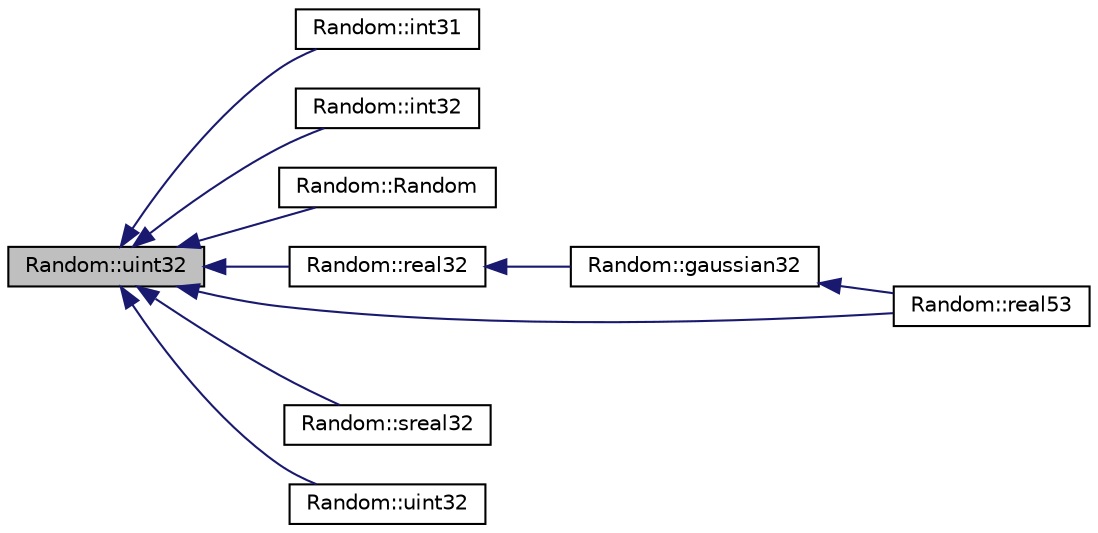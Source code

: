 digraph "Random::uint32"
{
 // INTERACTIVE_SVG=YES
  edge [fontname="Helvetica",fontsize="10",labelfontname="Helvetica",labelfontsize="10"];
  node [fontname="Helvetica",fontsize="10",shape=record];
  rankdir="LR";
  Node1 [label="Random::uint32",height=0.2,width=0.4,color="black", fillcolor="grey75", style="filled", fontcolor="black"];
  Node1 -> Node2 [dir="back",color="midnightblue",fontsize="10",style="solid",fontname="Helvetica"];
  Node2 [label="Random::int31",height=0.2,width=0.4,color="black", fillcolor="white", style="filled",URL="$d2/de7/class_random.html#a2975913e9f08e1049d6c6f61737e0836"];
  Node1 -> Node3 [dir="back",color="midnightblue",fontsize="10",style="solid",fontname="Helvetica"];
  Node3 [label="Random::int32",height=0.2,width=0.4,color="black", fillcolor="white", style="filled",URL="$d2/de7/class_random.html#a925c17822d8d5094fe2d67b9d9228003"];
  Node1 -> Node4 [dir="back",color="midnightblue",fontsize="10",style="solid",fontname="Helvetica"];
  Node4 [label="Random::Random",height=0.2,width=0.4,color="black", fillcolor="white", style="filled",URL="$d2/de7/class_random.html#acb76b49c3903a3c4fb67fd216341f08d"];
  Node1 -> Node5 [dir="back",color="midnightblue",fontsize="10",style="solid",fontname="Helvetica"];
  Node5 [label="Random::real32",height=0.2,width=0.4,color="black", fillcolor="white", style="filled",URL="$d2/de7/class_random.html#afda802845cd081191cf954a477766d57"];
  Node5 -> Node6 [dir="back",color="midnightblue",fontsize="10",style="solid",fontname="Helvetica"];
  Node6 [label="Random::gaussian32",height=0.2,width=0.4,color="black", fillcolor="white", style="filled",URL="$d2/de7/class_random.html#a5c9db957ac0de0deea84ee3dd8c82775"];
  Node6 -> Node7 [dir="back",color="midnightblue",fontsize="10",style="solid",fontname="Helvetica"];
  Node7 [label="Random::real53",height=0.2,width=0.4,color="black", fillcolor="white", style="filled",URL="$d2/de7/class_random.html#a39123d367648fd4676af02b45ce620d8"];
  Node1 -> Node7 [dir="back",color="midnightblue",fontsize="10",style="solid",fontname="Helvetica"];
  Node1 -> Node8 [dir="back",color="midnightblue",fontsize="10",style="solid",fontname="Helvetica"];
  Node8 [label="Random::sreal32",height=0.2,width=0.4,color="black", fillcolor="white", style="filled",URL="$d2/de7/class_random.html#ad6b9b0c0675257d6e56745bc204504fc"];
  Node1 -> Node9 [dir="back",color="midnightblue",fontsize="10",style="solid",fontname="Helvetica"];
  Node9 [label="Random::uint32",height=0.2,width=0.4,color="black", fillcolor="white", style="filled",URL="$d2/de7/class_random.html#a9adb12b7cf59ef22f785f5fa52f5a28e"];
}
